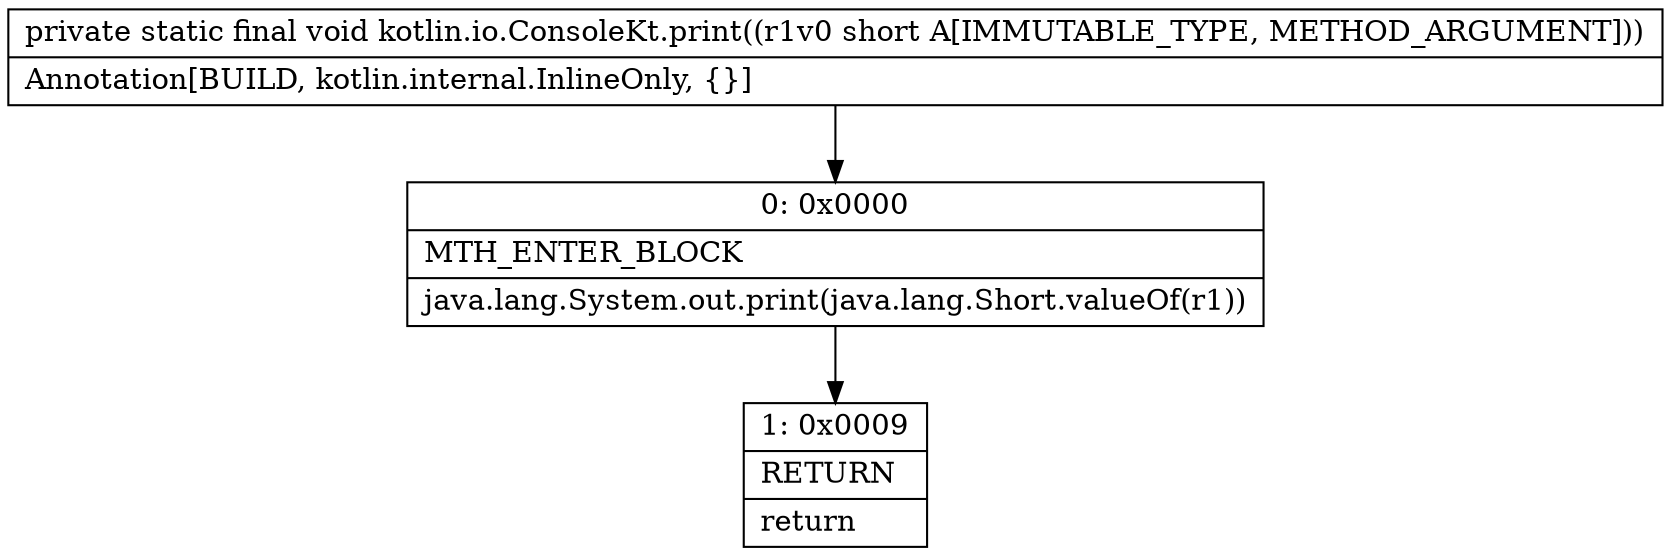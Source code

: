digraph "CFG forkotlin.io.ConsoleKt.print(S)V" {
Node_0 [shape=record,label="{0\:\ 0x0000|MTH_ENTER_BLOCK\l|java.lang.System.out.print(java.lang.Short.valueOf(r1))\l}"];
Node_1 [shape=record,label="{1\:\ 0x0009|RETURN\l|return\l}"];
MethodNode[shape=record,label="{private static final void kotlin.io.ConsoleKt.print((r1v0 short A[IMMUTABLE_TYPE, METHOD_ARGUMENT]))  | Annotation[BUILD, kotlin.internal.InlineOnly, \{\}]\l}"];
MethodNode -> Node_0;
Node_0 -> Node_1;
}


